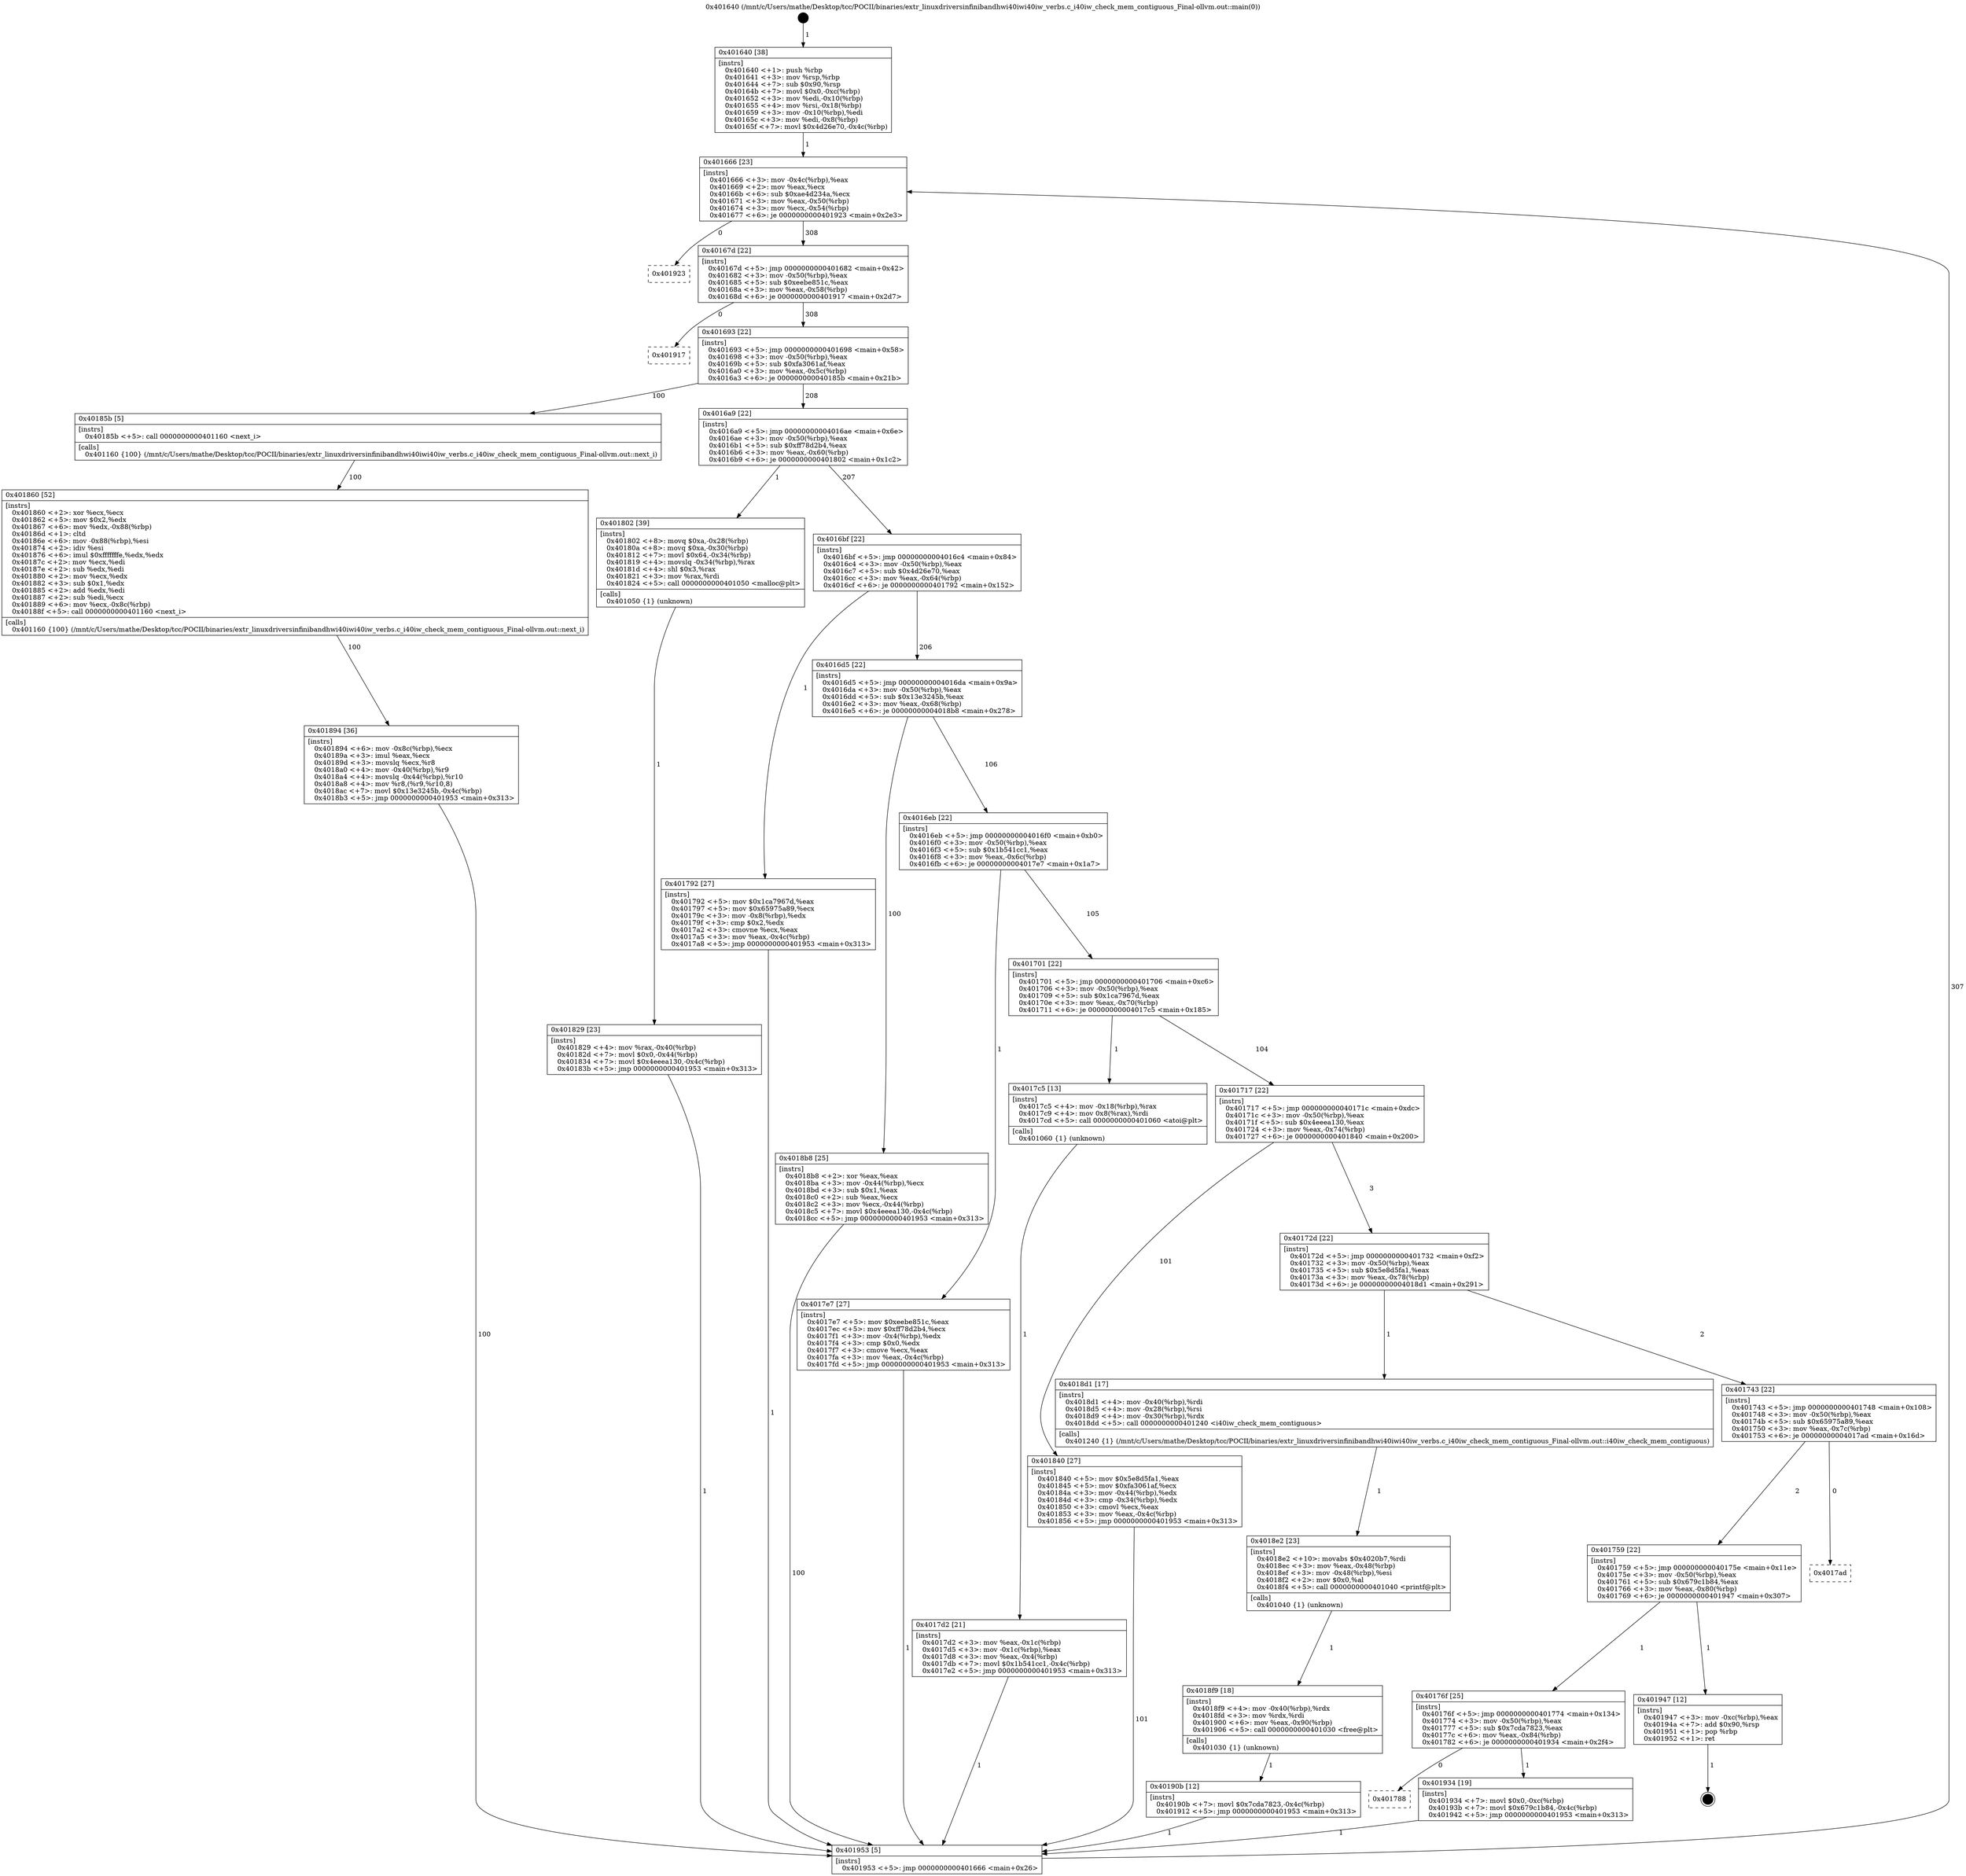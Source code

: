 digraph "0x401640" {
  label = "0x401640 (/mnt/c/Users/mathe/Desktop/tcc/POCII/binaries/extr_linuxdriversinfinibandhwi40iwi40iw_verbs.c_i40iw_check_mem_contiguous_Final-ollvm.out::main(0))"
  labelloc = "t"
  node[shape=record]

  Entry [label="",width=0.3,height=0.3,shape=circle,fillcolor=black,style=filled]
  "0x401666" [label="{
     0x401666 [23]\l
     | [instrs]\l
     &nbsp;&nbsp;0x401666 \<+3\>: mov -0x4c(%rbp),%eax\l
     &nbsp;&nbsp;0x401669 \<+2\>: mov %eax,%ecx\l
     &nbsp;&nbsp;0x40166b \<+6\>: sub $0xae4d234a,%ecx\l
     &nbsp;&nbsp;0x401671 \<+3\>: mov %eax,-0x50(%rbp)\l
     &nbsp;&nbsp;0x401674 \<+3\>: mov %ecx,-0x54(%rbp)\l
     &nbsp;&nbsp;0x401677 \<+6\>: je 0000000000401923 \<main+0x2e3\>\l
  }"]
  "0x401923" [label="{
     0x401923\l
  }", style=dashed]
  "0x40167d" [label="{
     0x40167d [22]\l
     | [instrs]\l
     &nbsp;&nbsp;0x40167d \<+5\>: jmp 0000000000401682 \<main+0x42\>\l
     &nbsp;&nbsp;0x401682 \<+3\>: mov -0x50(%rbp),%eax\l
     &nbsp;&nbsp;0x401685 \<+5\>: sub $0xeebe851c,%eax\l
     &nbsp;&nbsp;0x40168a \<+3\>: mov %eax,-0x58(%rbp)\l
     &nbsp;&nbsp;0x40168d \<+6\>: je 0000000000401917 \<main+0x2d7\>\l
  }"]
  Exit [label="",width=0.3,height=0.3,shape=circle,fillcolor=black,style=filled,peripheries=2]
  "0x401917" [label="{
     0x401917\l
  }", style=dashed]
  "0x401693" [label="{
     0x401693 [22]\l
     | [instrs]\l
     &nbsp;&nbsp;0x401693 \<+5\>: jmp 0000000000401698 \<main+0x58\>\l
     &nbsp;&nbsp;0x401698 \<+3\>: mov -0x50(%rbp),%eax\l
     &nbsp;&nbsp;0x40169b \<+5\>: sub $0xfa3061af,%eax\l
     &nbsp;&nbsp;0x4016a0 \<+3\>: mov %eax,-0x5c(%rbp)\l
     &nbsp;&nbsp;0x4016a3 \<+6\>: je 000000000040185b \<main+0x21b\>\l
  }"]
  "0x401788" [label="{
     0x401788\l
  }", style=dashed]
  "0x40185b" [label="{
     0x40185b [5]\l
     | [instrs]\l
     &nbsp;&nbsp;0x40185b \<+5\>: call 0000000000401160 \<next_i\>\l
     | [calls]\l
     &nbsp;&nbsp;0x401160 \{100\} (/mnt/c/Users/mathe/Desktop/tcc/POCII/binaries/extr_linuxdriversinfinibandhwi40iwi40iw_verbs.c_i40iw_check_mem_contiguous_Final-ollvm.out::next_i)\l
  }"]
  "0x4016a9" [label="{
     0x4016a9 [22]\l
     | [instrs]\l
     &nbsp;&nbsp;0x4016a9 \<+5\>: jmp 00000000004016ae \<main+0x6e\>\l
     &nbsp;&nbsp;0x4016ae \<+3\>: mov -0x50(%rbp),%eax\l
     &nbsp;&nbsp;0x4016b1 \<+5\>: sub $0xff78d2b4,%eax\l
     &nbsp;&nbsp;0x4016b6 \<+3\>: mov %eax,-0x60(%rbp)\l
     &nbsp;&nbsp;0x4016b9 \<+6\>: je 0000000000401802 \<main+0x1c2\>\l
  }"]
  "0x401934" [label="{
     0x401934 [19]\l
     | [instrs]\l
     &nbsp;&nbsp;0x401934 \<+7\>: movl $0x0,-0xc(%rbp)\l
     &nbsp;&nbsp;0x40193b \<+7\>: movl $0x679c1b84,-0x4c(%rbp)\l
     &nbsp;&nbsp;0x401942 \<+5\>: jmp 0000000000401953 \<main+0x313\>\l
  }"]
  "0x401802" [label="{
     0x401802 [39]\l
     | [instrs]\l
     &nbsp;&nbsp;0x401802 \<+8\>: movq $0xa,-0x28(%rbp)\l
     &nbsp;&nbsp;0x40180a \<+8\>: movq $0xa,-0x30(%rbp)\l
     &nbsp;&nbsp;0x401812 \<+7\>: movl $0x64,-0x34(%rbp)\l
     &nbsp;&nbsp;0x401819 \<+4\>: movslq -0x34(%rbp),%rax\l
     &nbsp;&nbsp;0x40181d \<+4\>: shl $0x3,%rax\l
     &nbsp;&nbsp;0x401821 \<+3\>: mov %rax,%rdi\l
     &nbsp;&nbsp;0x401824 \<+5\>: call 0000000000401050 \<malloc@plt\>\l
     | [calls]\l
     &nbsp;&nbsp;0x401050 \{1\} (unknown)\l
  }"]
  "0x4016bf" [label="{
     0x4016bf [22]\l
     | [instrs]\l
     &nbsp;&nbsp;0x4016bf \<+5\>: jmp 00000000004016c4 \<main+0x84\>\l
     &nbsp;&nbsp;0x4016c4 \<+3\>: mov -0x50(%rbp),%eax\l
     &nbsp;&nbsp;0x4016c7 \<+5\>: sub $0x4d26e70,%eax\l
     &nbsp;&nbsp;0x4016cc \<+3\>: mov %eax,-0x64(%rbp)\l
     &nbsp;&nbsp;0x4016cf \<+6\>: je 0000000000401792 \<main+0x152\>\l
  }"]
  "0x40176f" [label="{
     0x40176f [25]\l
     | [instrs]\l
     &nbsp;&nbsp;0x40176f \<+5\>: jmp 0000000000401774 \<main+0x134\>\l
     &nbsp;&nbsp;0x401774 \<+3\>: mov -0x50(%rbp),%eax\l
     &nbsp;&nbsp;0x401777 \<+5\>: sub $0x7cda7823,%eax\l
     &nbsp;&nbsp;0x40177c \<+6\>: mov %eax,-0x84(%rbp)\l
     &nbsp;&nbsp;0x401782 \<+6\>: je 0000000000401934 \<main+0x2f4\>\l
  }"]
  "0x401792" [label="{
     0x401792 [27]\l
     | [instrs]\l
     &nbsp;&nbsp;0x401792 \<+5\>: mov $0x1ca7967d,%eax\l
     &nbsp;&nbsp;0x401797 \<+5\>: mov $0x65975a89,%ecx\l
     &nbsp;&nbsp;0x40179c \<+3\>: mov -0x8(%rbp),%edx\l
     &nbsp;&nbsp;0x40179f \<+3\>: cmp $0x2,%edx\l
     &nbsp;&nbsp;0x4017a2 \<+3\>: cmovne %ecx,%eax\l
     &nbsp;&nbsp;0x4017a5 \<+3\>: mov %eax,-0x4c(%rbp)\l
     &nbsp;&nbsp;0x4017a8 \<+5\>: jmp 0000000000401953 \<main+0x313\>\l
  }"]
  "0x4016d5" [label="{
     0x4016d5 [22]\l
     | [instrs]\l
     &nbsp;&nbsp;0x4016d5 \<+5\>: jmp 00000000004016da \<main+0x9a\>\l
     &nbsp;&nbsp;0x4016da \<+3\>: mov -0x50(%rbp),%eax\l
     &nbsp;&nbsp;0x4016dd \<+5\>: sub $0x13e3245b,%eax\l
     &nbsp;&nbsp;0x4016e2 \<+3\>: mov %eax,-0x68(%rbp)\l
     &nbsp;&nbsp;0x4016e5 \<+6\>: je 00000000004018b8 \<main+0x278\>\l
  }"]
  "0x401953" [label="{
     0x401953 [5]\l
     | [instrs]\l
     &nbsp;&nbsp;0x401953 \<+5\>: jmp 0000000000401666 \<main+0x26\>\l
  }"]
  "0x401640" [label="{
     0x401640 [38]\l
     | [instrs]\l
     &nbsp;&nbsp;0x401640 \<+1\>: push %rbp\l
     &nbsp;&nbsp;0x401641 \<+3\>: mov %rsp,%rbp\l
     &nbsp;&nbsp;0x401644 \<+7\>: sub $0x90,%rsp\l
     &nbsp;&nbsp;0x40164b \<+7\>: movl $0x0,-0xc(%rbp)\l
     &nbsp;&nbsp;0x401652 \<+3\>: mov %edi,-0x10(%rbp)\l
     &nbsp;&nbsp;0x401655 \<+4\>: mov %rsi,-0x18(%rbp)\l
     &nbsp;&nbsp;0x401659 \<+3\>: mov -0x10(%rbp),%edi\l
     &nbsp;&nbsp;0x40165c \<+3\>: mov %edi,-0x8(%rbp)\l
     &nbsp;&nbsp;0x40165f \<+7\>: movl $0x4d26e70,-0x4c(%rbp)\l
  }"]
  "0x401947" [label="{
     0x401947 [12]\l
     | [instrs]\l
     &nbsp;&nbsp;0x401947 \<+3\>: mov -0xc(%rbp),%eax\l
     &nbsp;&nbsp;0x40194a \<+7\>: add $0x90,%rsp\l
     &nbsp;&nbsp;0x401951 \<+1\>: pop %rbp\l
     &nbsp;&nbsp;0x401952 \<+1\>: ret\l
  }"]
  "0x4018b8" [label="{
     0x4018b8 [25]\l
     | [instrs]\l
     &nbsp;&nbsp;0x4018b8 \<+2\>: xor %eax,%eax\l
     &nbsp;&nbsp;0x4018ba \<+3\>: mov -0x44(%rbp),%ecx\l
     &nbsp;&nbsp;0x4018bd \<+3\>: sub $0x1,%eax\l
     &nbsp;&nbsp;0x4018c0 \<+2\>: sub %eax,%ecx\l
     &nbsp;&nbsp;0x4018c2 \<+3\>: mov %ecx,-0x44(%rbp)\l
     &nbsp;&nbsp;0x4018c5 \<+7\>: movl $0x4eeea130,-0x4c(%rbp)\l
     &nbsp;&nbsp;0x4018cc \<+5\>: jmp 0000000000401953 \<main+0x313\>\l
  }"]
  "0x4016eb" [label="{
     0x4016eb [22]\l
     | [instrs]\l
     &nbsp;&nbsp;0x4016eb \<+5\>: jmp 00000000004016f0 \<main+0xb0\>\l
     &nbsp;&nbsp;0x4016f0 \<+3\>: mov -0x50(%rbp),%eax\l
     &nbsp;&nbsp;0x4016f3 \<+5\>: sub $0x1b541cc1,%eax\l
     &nbsp;&nbsp;0x4016f8 \<+3\>: mov %eax,-0x6c(%rbp)\l
     &nbsp;&nbsp;0x4016fb \<+6\>: je 00000000004017e7 \<main+0x1a7\>\l
  }"]
  "0x401759" [label="{
     0x401759 [22]\l
     | [instrs]\l
     &nbsp;&nbsp;0x401759 \<+5\>: jmp 000000000040175e \<main+0x11e\>\l
     &nbsp;&nbsp;0x40175e \<+3\>: mov -0x50(%rbp),%eax\l
     &nbsp;&nbsp;0x401761 \<+5\>: sub $0x679c1b84,%eax\l
     &nbsp;&nbsp;0x401766 \<+3\>: mov %eax,-0x80(%rbp)\l
     &nbsp;&nbsp;0x401769 \<+6\>: je 0000000000401947 \<main+0x307\>\l
  }"]
  "0x4017e7" [label="{
     0x4017e7 [27]\l
     | [instrs]\l
     &nbsp;&nbsp;0x4017e7 \<+5\>: mov $0xeebe851c,%eax\l
     &nbsp;&nbsp;0x4017ec \<+5\>: mov $0xff78d2b4,%ecx\l
     &nbsp;&nbsp;0x4017f1 \<+3\>: mov -0x4(%rbp),%edx\l
     &nbsp;&nbsp;0x4017f4 \<+3\>: cmp $0x0,%edx\l
     &nbsp;&nbsp;0x4017f7 \<+3\>: cmove %ecx,%eax\l
     &nbsp;&nbsp;0x4017fa \<+3\>: mov %eax,-0x4c(%rbp)\l
     &nbsp;&nbsp;0x4017fd \<+5\>: jmp 0000000000401953 \<main+0x313\>\l
  }"]
  "0x401701" [label="{
     0x401701 [22]\l
     | [instrs]\l
     &nbsp;&nbsp;0x401701 \<+5\>: jmp 0000000000401706 \<main+0xc6\>\l
     &nbsp;&nbsp;0x401706 \<+3\>: mov -0x50(%rbp),%eax\l
     &nbsp;&nbsp;0x401709 \<+5\>: sub $0x1ca7967d,%eax\l
     &nbsp;&nbsp;0x40170e \<+3\>: mov %eax,-0x70(%rbp)\l
     &nbsp;&nbsp;0x401711 \<+6\>: je 00000000004017c5 \<main+0x185\>\l
  }"]
  "0x4017ad" [label="{
     0x4017ad\l
  }", style=dashed]
  "0x4017c5" [label="{
     0x4017c5 [13]\l
     | [instrs]\l
     &nbsp;&nbsp;0x4017c5 \<+4\>: mov -0x18(%rbp),%rax\l
     &nbsp;&nbsp;0x4017c9 \<+4\>: mov 0x8(%rax),%rdi\l
     &nbsp;&nbsp;0x4017cd \<+5\>: call 0000000000401060 \<atoi@plt\>\l
     | [calls]\l
     &nbsp;&nbsp;0x401060 \{1\} (unknown)\l
  }"]
  "0x401717" [label="{
     0x401717 [22]\l
     | [instrs]\l
     &nbsp;&nbsp;0x401717 \<+5\>: jmp 000000000040171c \<main+0xdc\>\l
     &nbsp;&nbsp;0x40171c \<+3\>: mov -0x50(%rbp),%eax\l
     &nbsp;&nbsp;0x40171f \<+5\>: sub $0x4eeea130,%eax\l
     &nbsp;&nbsp;0x401724 \<+3\>: mov %eax,-0x74(%rbp)\l
     &nbsp;&nbsp;0x401727 \<+6\>: je 0000000000401840 \<main+0x200\>\l
  }"]
  "0x4017d2" [label="{
     0x4017d2 [21]\l
     | [instrs]\l
     &nbsp;&nbsp;0x4017d2 \<+3\>: mov %eax,-0x1c(%rbp)\l
     &nbsp;&nbsp;0x4017d5 \<+3\>: mov -0x1c(%rbp),%eax\l
     &nbsp;&nbsp;0x4017d8 \<+3\>: mov %eax,-0x4(%rbp)\l
     &nbsp;&nbsp;0x4017db \<+7\>: movl $0x1b541cc1,-0x4c(%rbp)\l
     &nbsp;&nbsp;0x4017e2 \<+5\>: jmp 0000000000401953 \<main+0x313\>\l
  }"]
  "0x401829" [label="{
     0x401829 [23]\l
     | [instrs]\l
     &nbsp;&nbsp;0x401829 \<+4\>: mov %rax,-0x40(%rbp)\l
     &nbsp;&nbsp;0x40182d \<+7\>: movl $0x0,-0x44(%rbp)\l
     &nbsp;&nbsp;0x401834 \<+7\>: movl $0x4eeea130,-0x4c(%rbp)\l
     &nbsp;&nbsp;0x40183b \<+5\>: jmp 0000000000401953 \<main+0x313\>\l
  }"]
  "0x40190b" [label="{
     0x40190b [12]\l
     | [instrs]\l
     &nbsp;&nbsp;0x40190b \<+7\>: movl $0x7cda7823,-0x4c(%rbp)\l
     &nbsp;&nbsp;0x401912 \<+5\>: jmp 0000000000401953 \<main+0x313\>\l
  }"]
  "0x401840" [label="{
     0x401840 [27]\l
     | [instrs]\l
     &nbsp;&nbsp;0x401840 \<+5\>: mov $0x5e8d5fa1,%eax\l
     &nbsp;&nbsp;0x401845 \<+5\>: mov $0xfa3061af,%ecx\l
     &nbsp;&nbsp;0x40184a \<+3\>: mov -0x44(%rbp),%edx\l
     &nbsp;&nbsp;0x40184d \<+3\>: cmp -0x34(%rbp),%edx\l
     &nbsp;&nbsp;0x401850 \<+3\>: cmovl %ecx,%eax\l
     &nbsp;&nbsp;0x401853 \<+3\>: mov %eax,-0x4c(%rbp)\l
     &nbsp;&nbsp;0x401856 \<+5\>: jmp 0000000000401953 \<main+0x313\>\l
  }"]
  "0x40172d" [label="{
     0x40172d [22]\l
     | [instrs]\l
     &nbsp;&nbsp;0x40172d \<+5\>: jmp 0000000000401732 \<main+0xf2\>\l
     &nbsp;&nbsp;0x401732 \<+3\>: mov -0x50(%rbp),%eax\l
     &nbsp;&nbsp;0x401735 \<+5\>: sub $0x5e8d5fa1,%eax\l
     &nbsp;&nbsp;0x40173a \<+3\>: mov %eax,-0x78(%rbp)\l
     &nbsp;&nbsp;0x40173d \<+6\>: je 00000000004018d1 \<main+0x291\>\l
  }"]
  "0x401860" [label="{
     0x401860 [52]\l
     | [instrs]\l
     &nbsp;&nbsp;0x401860 \<+2\>: xor %ecx,%ecx\l
     &nbsp;&nbsp;0x401862 \<+5\>: mov $0x2,%edx\l
     &nbsp;&nbsp;0x401867 \<+6\>: mov %edx,-0x88(%rbp)\l
     &nbsp;&nbsp;0x40186d \<+1\>: cltd\l
     &nbsp;&nbsp;0x40186e \<+6\>: mov -0x88(%rbp),%esi\l
     &nbsp;&nbsp;0x401874 \<+2\>: idiv %esi\l
     &nbsp;&nbsp;0x401876 \<+6\>: imul $0xfffffffe,%edx,%edx\l
     &nbsp;&nbsp;0x40187c \<+2\>: mov %ecx,%edi\l
     &nbsp;&nbsp;0x40187e \<+2\>: sub %edx,%edi\l
     &nbsp;&nbsp;0x401880 \<+2\>: mov %ecx,%edx\l
     &nbsp;&nbsp;0x401882 \<+3\>: sub $0x1,%edx\l
     &nbsp;&nbsp;0x401885 \<+2\>: add %edx,%edi\l
     &nbsp;&nbsp;0x401887 \<+2\>: sub %edi,%ecx\l
     &nbsp;&nbsp;0x401889 \<+6\>: mov %ecx,-0x8c(%rbp)\l
     &nbsp;&nbsp;0x40188f \<+5\>: call 0000000000401160 \<next_i\>\l
     | [calls]\l
     &nbsp;&nbsp;0x401160 \{100\} (/mnt/c/Users/mathe/Desktop/tcc/POCII/binaries/extr_linuxdriversinfinibandhwi40iwi40iw_verbs.c_i40iw_check_mem_contiguous_Final-ollvm.out::next_i)\l
  }"]
  "0x401894" [label="{
     0x401894 [36]\l
     | [instrs]\l
     &nbsp;&nbsp;0x401894 \<+6\>: mov -0x8c(%rbp),%ecx\l
     &nbsp;&nbsp;0x40189a \<+3\>: imul %eax,%ecx\l
     &nbsp;&nbsp;0x40189d \<+3\>: movslq %ecx,%r8\l
     &nbsp;&nbsp;0x4018a0 \<+4\>: mov -0x40(%rbp),%r9\l
     &nbsp;&nbsp;0x4018a4 \<+4\>: movslq -0x44(%rbp),%r10\l
     &nbsp;&nbsp;0x4018a8 \<+4\>: mov %r8,(%r9,%r10,8)\l
     &nbsp;&nbsp;0x4018ac \<+7\>: movl $0x13e3245b,-0x4c(%rbp)\l
     &nbsp;&nbsp;0x4018b3 \<+5\>: jmp 0000000000401953 \<main+0x313\>\l
  }"]
  "0x4018f9" [label="{
     0x4018f9 [18]\l
     | [instrs]\l
     &nbsp;&nbsp;0x4018f9 \<+4\>: mov -0x40(%rbp),%rdx\l
     &nbsp;&nbsp;0x4018fd \<+3\>: mov %rdx,%rdi\l
     &nbsp;&nbsp;0x401900 \<+6\>: mov %eax,-0x90(%rbp)\l
     &nbsp;&nbsp;0x401906 \<+5\>: call 0000000000401030 \<free@plt\>\l
     | [calls]\l
     &nbsp;&nbsp;0x401030 \{1\} (unknown)\l
  }"]
  "0x4018d1" [label="{
     0x4018d1 [17]\l
     | [instrs]\l
     &nbsp;&nbsp;0x4018d1 \<+4\>: mov -0x40(%rbp),%rdi\l
     &nbsp;&nbsp;0x4018d5 \<+4\>: mov -0x28(%rbp),%rsi\l
     &nbsp;&nbsp;0x4018d9 \<+4\>: mov -0x30(%rbp),%rdx\l
     &nbsp;&nbsp;0x4018dd \<+5\>: call 0000000000401240 \<i40iw_check_mem_contiguous\>\l
     | [calls]\l
     &nbsp;&nbsp;0x401240 \{1\} (/mnt/c/Users/mathe/Desktop/tcc/POCII/binaries/extr_linuxdriversinfinibandhwi40iwi40iw_verbs.c_i40iw_check_mem_contiguous_Final-ollvm.out::i40iw_check_mem_contiguous)\l
  }"]
  "0x401743" [label="{
     0x401743 [22]\l
     | [instrs]\l
     &nbsp;&nbsp;0x401743 \<+5\>: jmp 0000000000401748 \<main+0x108\>\l
     &nbsp;&nbsp;0x401748 \<+3\>: mov -0x50(%rbp),%eax\l
     &nbsp;&nbsp;0x40174b \<+5\>: sub $0x65975a89,%eax\l
     &nbsp;&nbsp;0x401750 \<+3\>: mov %eax,-0x7c(%rbp)\l
     &nbsp;&nbsp;0x401753 \<+6\>: je 00000000004017ad \<main+0x16d\>\l
  }"]
  "0x4018e2" [label="{
     0x4018e2 [23]\l
     | [instrs]\l
     &nbsp;&nbsp;0x4018e2 \<+10\>: movabs $0x4020b7,%rdi\l
     &nbsp;&nbsp;0x4018ec \<+3\>: mov %eax,-0x48(%rbp)\l
     &nbsp;&nbsp;0x4018ef \<+3\>: mov -0x48(%rbp),%esi\l
     &nbsp;&nbsp;0x4018f2 \<+2\>: mov $0x0,%al\l
     &nbsp;&nbsp;0x4018f4 \<+5\>: call 0000000000401040 \<printf@plt\>\l
     | [calls]\l
     &nbsp;&nbsp;0x401040 \{1\} (unknown)\l
  }"]
  Entry -> "0x401640" [label=" 1"]
  "0x401666" -> "0x401923" [label=" 0"]
  "0x401666" -> "0x40167d" [label=" 308"]
  "0x401947" -> Exit [label=" 1"]
  "0x40167d" -> "0x401917" [label=" 0"]
  "0x40167d" -> "0x401693" [label=" 308"]
  "0x401934" -> "0x401953" [label=" 1"]
  "0x401693" -> "0x40185b" [label=" 100"]
  "0x401693" -> "0x4016a9" [label=" 208"]
  "0x40176f" -> "0x401788" [label=" 0"]
  "0x4016a9" -> "0x401802" [label=" 1"]
  "0x4016a9" -> "0x4016bf" [label=" 207"]
  "0x40176f" -> "0x401934" [label=" 1"]
  "0x4016bf" -> "0x401792" [label=" 1"]
  "0x4016bf" -> "0x4016d5" [label=" 206"]
  "0x401792" -> "0x401953" [label=" 1"]
  "0x401640" -> "0x401666" [label=" 1"]
  "0x401953" -> "0x401666" [label=" 307"]
  "0x401759" -> "0x40176f" [label=" 1"]
  "0x4016d5" -> "0x4018b8" [label=" 100"]
  "0x4016d5" -> "0x4016eb" [label=" 106"]
  "0x401759" -> "0x401947" [label=" 1"]
  "0x4016eb" -> "0x4017e7" [label=" 1"]
  "0x4016eb" -> "0x401701" [label=" 105"]
  "0x401743" -> "0x401759" [label=" 2"]
  "0x401701" -> "0x4017c5" [label=" 1"]
  "0x401701" -> "0x401717" [label=" 104"]
  "0x4017c5" -> "0x4017d2" [label=" 1"]
  "0x4017d2" -> "0x401953" [label=" 1"]
  "0x4017e7" -> "0x401953" [label=" 1"]
  "0x401802" -> "0x401829" [label=" 1"]
  "0x401829" -> "0x401953" [label=" 1"]
  "0x401743" -> "0x4017ad" [label=" 0"]
  "0x401717" -> "0x401840" [label=" 101"]
  "0x401717" -> "0x40172d" [label=" 3"]
  "0x401840" -> "0x401953" [label=" 101"]
  "0x40185b" -> "0x401860" [label=" 100"]
  "0x401860" -> "0x401894" [label=" 100"]
  "0x401894" -> "0x401953" [label=" 100"]
  "0x4018b8" -> "0x401953" [label=" 100"]
  "0x40190b" -> "0x401953" [label=" 1"]
  "0x40172d" -> "0x4018d1" [label=" 1"]
  "0x40172d" -> "0x401743" [label=" 2"]
  "0x4018d1" -> "0x4018e2" [label=" 1"]
  "0x4018e2" -> "0x4018f9" [label=" 1"]
  "0x4018f9" -> "0x40190b" [label=" 1"]
}
